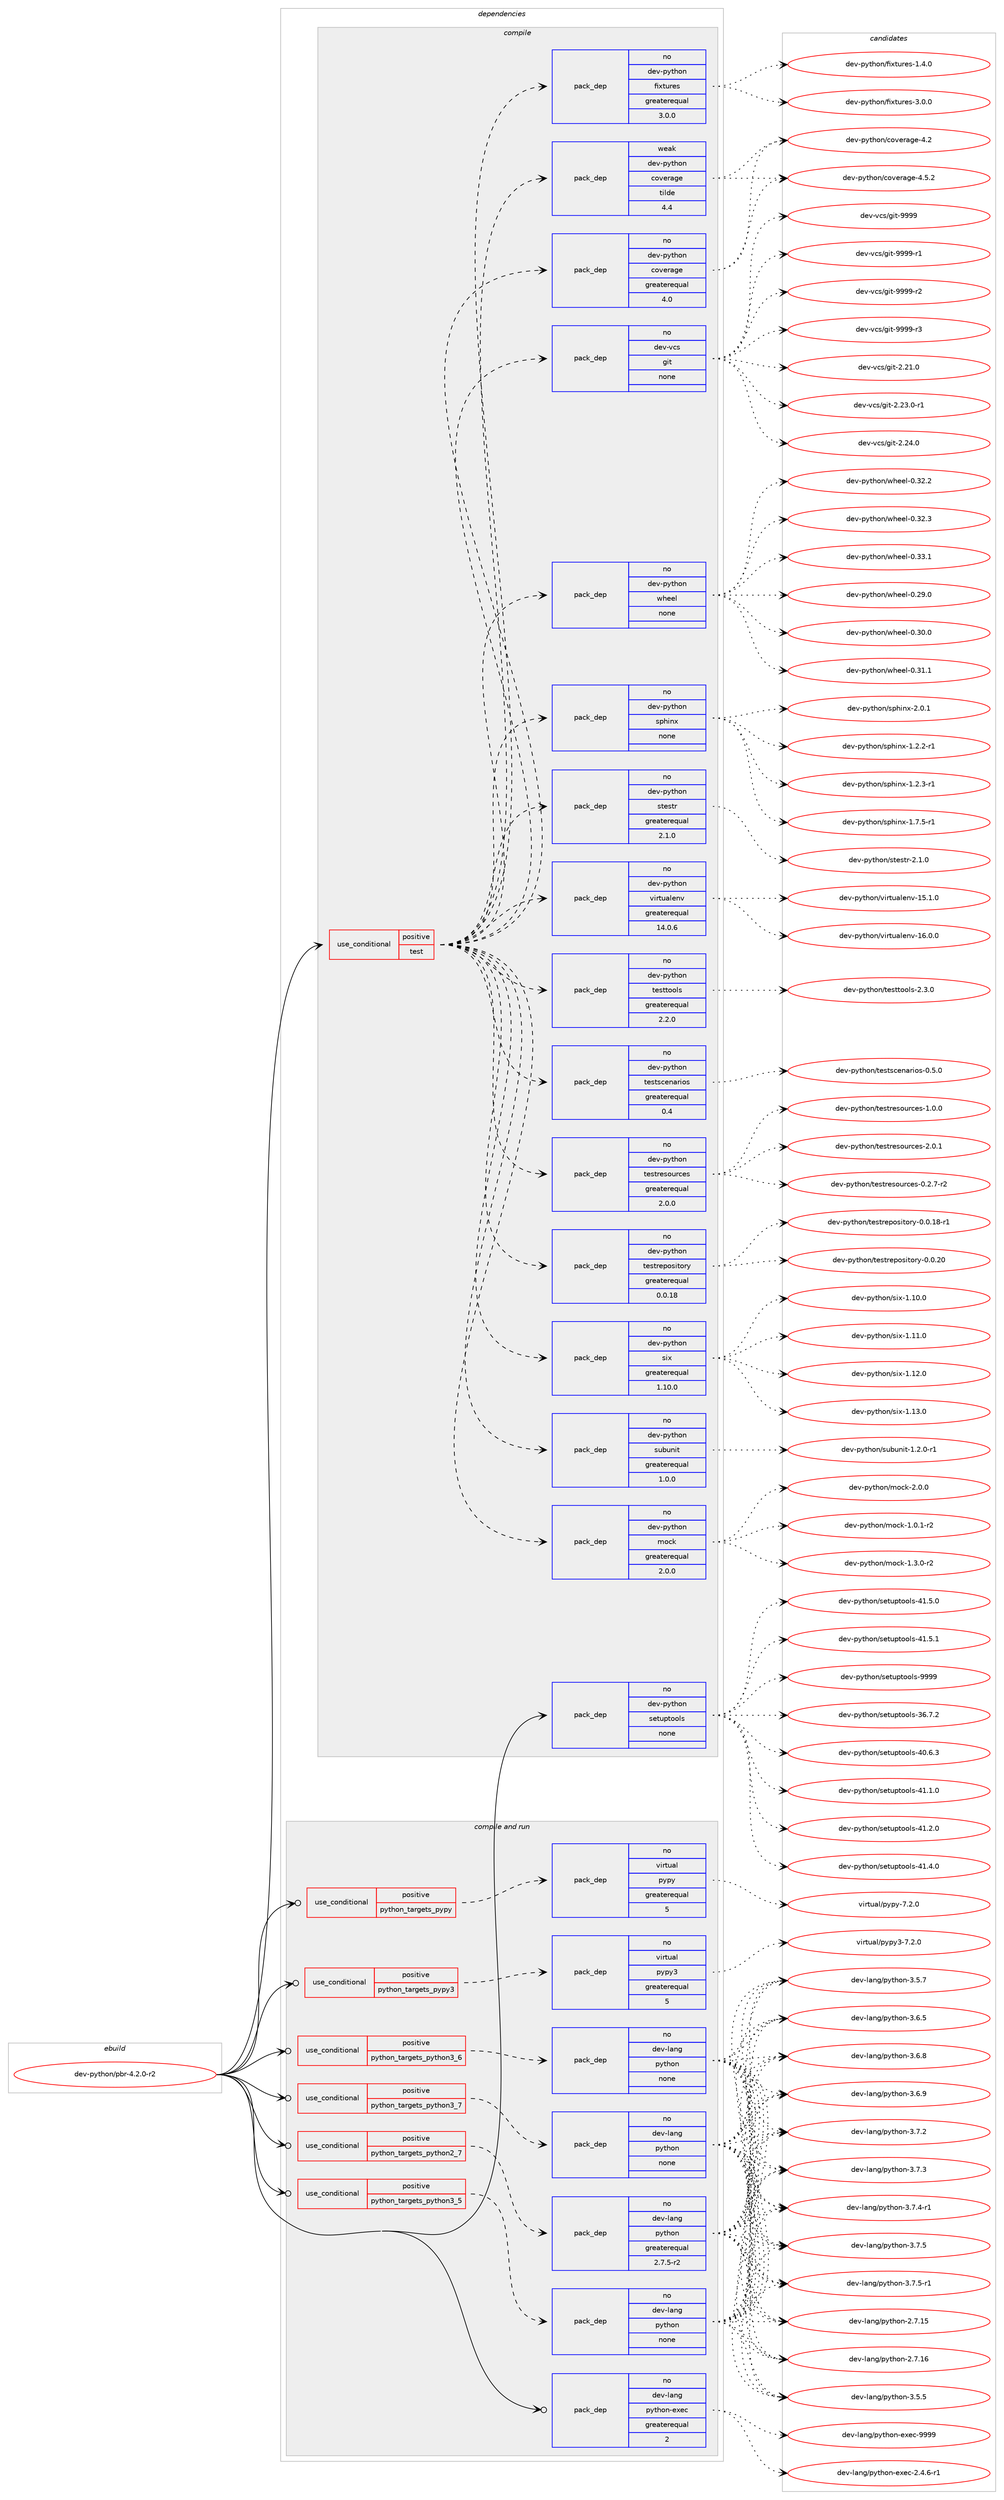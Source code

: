 digraph prolog {

# *************
# Graph options
# *************

newrank=true;
concentrate=true;
compound=true;
graph [rankdir=LR,fontname=Helvetica,fontsize=10,ranksep=1.5];#, ranksep=2.5, nodesep=0.2];
edge  [arrowhead=vee];
node  [fontname=Helvetica,fontsize=10];

# **********
# The ebuild
# **********

subgraph cluster_leftcol {
color=gray;
rank=same;
label=<<i>ebuild</i>>;
id [label="dev-python/pbr-4.2.0-r2", color=red, width=4, href="../dev-python/pbr-4.2.0-r2.svg"];
}

# ****************
# The dependencies
# ****************

subgraph cluster_midcol {
color=gray;
label=<<i>dependencies</i>>;
subgraph cluster_compile {
fillcolor="#eeeeee";
style=filled;
label=<<i>compile</i>>;
subgraph cond144282 {
dependency621305 [label=<<TABLE BORDER="0" CELLBORDER="1" CELLSPACING="0" CELLPADDING="4"><TR><TD ROWSPAN="3" CELLPADDING="10">use_conditional</TD></TR><TR><TD>positive</TD></TR><TR><TD>test</TD></TR></TABLE>>, shape=none, color=red];
subgraph pack465183 {
dependency621306 [label=<<TABLE BORDER="0" CELLBORDER="1" CELLSPACING="0" CELLPADDING="4" WIDTH="220"><TR><TD ROWSPAN="6" CELLPADDING="30">pack_dep</TD></TR><TR><TD WIDTH="110">no</TD></TR><TR><TD>dev-python</TD></TR><TR><TD>coverage</TD></TR><TR><TD>greaterequal</TD></TR><TR><TD>4.0</TD></TR></TABLE>>, shape=none, color=blue];
}
dependency621305:e -> dependency621306:w [weight=20,style="dashed",arrowhead="vee"];
subgraph pack465184 {
dependency621307 [label=<<TABLE BORDER="0" CELLBORDER="1" CELLSPACING="0" CELLPADDING="4" WIDTH="220"><TR><TD ROWSPAN="6" CELLPADDING="30">pack_dep</TD></TR><TR><TD WIDTH="110">weak</TD></TR><TR><TD>dev-python</TD></TR><TR><TD>coverage</TD></TR><TR><TD>tilde</TD></TR><TR><TD>4.4</TD></TR></TABLE>>, shape=none, color=blue];
}
dependency621305:e -> dependency621307:w [weight=20,style="dashed",arrowhead="vee"];
subgraph pack465185 {
dependency621308 [label=<<TABLE BORDER="0" CELLBORDER="1" CELLSPACING="0" CELLPADDING="4" WIDTH="220"><TR><TD ROWSPAN="6" CELLPADDING="30">pack_dep</TD></TR><TR><TD WIDTH="110">no</TD></TR><TR><TD>dev-python</TD></TR><TR><TD>fixtures</TD></TR><TR><TD>greaterequal</TD></TR><TR><TD>3.0.0</TD></TR></TABLE>>, shape=none, color=blue];
}
dependency621305:e -> dependency621308:w [weight=20,style="dashed",arrowhead="vee"];
subgraph pack465186 {
dependency621309 [label=<<TABLE BORDER="0" CELLBORDER="1" CELLSPACING="0" CELLPADDING="4" WIDTH="220"><TR><TD ROWSPAN="6" CELLPADDING="30">pack_dep</TD></TR><TR><TD WIDTH="110">no</TD></TR><TR><TD>dev-python</TD></TR><TR><TD>mock</TD></TR><TR><TD>greaterequal</TD></TR><TR><TD>2.0.0</TD></TR></TABLE>>, shape=none, color=blue];
}
dependency621305:e -> dependency621309:w [weight=20,style="dashed",arrowhead="vee"];
subgraph pack465187 {
dependency621310 [label=<<TABLE BORDER="0" CELLBORDER="1" CELLSPACING="0" CELLPADDING="4" WIDTH="220"><TR><TD ROWSPAN="6" CELLPADDING="30">pack_dep</TD></TR><TR><TD WIDTH="110">no</TD></TR><TR><TD>dev-python</TD></TR><TR><TD>subunit</TD></TR><TR><TD>greaterequal</TD></TR><TR><TD>1.0.0</TD></TR></TABLE>>, shape=none, color=blue];
}
dependency621305:e -> dependency621310:w [weight=20,style="dashed",arrowhead="vee"];
subgraph pack465188 {
dependency621311 [label=<<TABLE BORDER="0" CELLBORDER="1" CELLSPACING="0" CELLPADDING="4" WIDTH="220"><TR><TD ROWSPAN="6" CELLPADDING="30">pack_dep</TD></TR><TR><TD WIDTH="110">no</TD></TR><TR><TD>dev-python</TD></TR><TR><TD>six</TD></TR><TR><TD>greaterequal</TD></TR><TR><TD>1.10.0</TD></TR></TABLE>>, shape=none, color=blue];
}
dependency621305:e -> dependency621311:w [weight=20,style="dashed",arrowhead="vee"];
subgraph pack465189 {
dependency621312 [label=<<TABLE BORDER="0" CELLBORDER="1" CELLSPACING="0" CELLPADDING="4" WIDTH="220"><TR><TD ROWSPAN="6" CELLPADDING="30">pack_dep</TD></TR><TR><TD WIDTH="110">no</TD></TR><TR><TD>dev-python</TD></TR><TR><TD>testrepository</TD></TR><TR><TD>greaterequal</TD></TR><TR><TD>0.0.18</TD></TR></TABLE>>, shape=none, color=blue];
}
dependency621305:e -> dependency621312:w [weight=20,style="dashed",arrowhead="vee"];
subgraph pack465190 {
dependency621313 [label=<<TABLE BORDER="0" CELLBORDER="1" CELLSPACING="0" CELLPADDING="4" WIDTH="220"><TR><TD ROWSPAN="6" CELLPADDING="30">pack_dep</TD></TR><TR><TD WIDTH="110">no</TD></TR><TR><TD>dev-python</TD></TR><TR><TD>testresources</TD></TR><TR><TD>greaterequal</TD></TR><TR><TD>2.0.0</TD></TR></TABLE>>, shape=none, color=blue];
}
dependency621305:e -> dependency621313:w [weight=20,style="dashed",arrowhead="vee"];
subgraph pack465191 {
dependency621314 [label=<<TABLE BORDER="0" CELLBORDER="1" CELLSPACING="0" CELLPADDING="4" WIDTH="220"><TR><TD ROWSPAN="6" CELLPADDING="30">pack_dep</TD></TR><TR><TD WIDTH="110">no</TD></TR><TR><TD>dev-python</TD></TR><TR><TD>testscenarios</TD></TR><TR><TD>greaterequal</TD></TR><TR><TD>0.4</TD></TR></TABLE>>, shape=none, color=blue];
}
dependency621305:e -> dependency621314:w [weight=20,style="dashed",arrowhead="vee"];
subgraph pack465192 {
dependency621315 [label=<<TABLE BORDER="0" CELLBORDER="1" CELLSPACING="0" CELLPADDING="4" WIDTH="220"><TR><TD ROWSPAN="6" CELLPADDING="30">pack_dep</TD></TR><TR><TD WIDTH="110">no</TD></TR><TR><TD>dev-python</TD></TR><TR><TD>testtools</TD></TR><TR><TD>greaterequal</TD></TR><TR><TD>2.2.0</TD></TR></TABLE>>, shape=none, color=blue];
}
dependency621305:e -> dependency621315:w [weight=20,style="dashed",arrowhead="vee"];
subgraph pack465193 {
dependency621316 [label=<<TABLE BORDER="0" CELLBORDER="1" CELLSPACING="0" CELLPADDING="4" WIDTH="220"><TR><TD ROWSPAN="6" CELLPADDING="30">pack_dep</TD></TR><TR><TD WIDTH="110">no</TD></TR><TR><TD>dev-python</TD></TR><TR><TD>virtualenv</TD></TR><TR><TD>greaterequal</TD></TR><TR><TD>14.0.6</TD></TR></TABLE>>, shape=none, color=blue];
}
dependency621305:e -> dependency621316:w [weight=20,style="dashed",arrowhead="vee"];
subgraph pack465194 {
dependency621317 [label=<<TABLE BORDER="0" CELLBORDER="1" CELLSPACING="0" CELLPADDING="4" WIDTH="220"><TR><TD ROWSPAN="6" CELLPADDING="30">pack_dep</TD></TR><TR><TD WIDTH="110">no</TD></TR><TR><TD>dev-python</TD></TR><TR><TD>stestr</TD></TR><TR><TD>greaterequal</TD></TR><TR><TD>2.1.0</TD></TR></TABLE>>, shape=none, color=blue];
}
dependency621305:e -> dependency621317:w [weight=20,style="dashed",arrowhead="vee"];
subgraph pack465195 {
dependency621318 [label=<<TABLE BORDER="0" CELLBORDER="1" CELLSPACING="0" CELLPADDING="4" WIDTH="220"><TR><TD ROWSPAN="6" CELLPADDING="30">pack_dep</TD></TR><TR><TD WIDTH="110">no</TD></TR><TR><TD>dev-python</TD></TR><TR><TD>sphinx</TD></TR><TR><TD>none</TD></TR><TR><TD></TD></TR></TABLE>>, shape=none, color=blue];
}
dependency621305:e -> dependency621318:w [weight=20,style="dashed",arrowhead="vee"];
subgraph pack465196 {
dependency621319 [label=<<TABLE BORDER="0" CELLBORDER="1" CELLSPACING="0" CELLPADDING="4" WIDTH="220"><TR><TD ROWSPAN="6" CELLPADDING="30">pack_dep</TD></TR><TR><TD WIDTH="110">no</TD></TR><TR><TD>dev-python</TD></TR><TR><TD>wheel</TD></TR><TR><TD>none</TD></TR><TR><TD></TD></TR></TABLE>>, shape=none, color=blue];
}
dependency621305:e -> dependency621319:w [weight=20,style="dashed",arrowhead="vee"];
subgraph pack465197 {
dependency621320 [label=<<TABLE BORDER="0" CELLBORDER="1" CELLSPACING="0" CELLPADDING="4" WIDTH="220"><TR><TD ROWSPAN="6" CELLPADDING="30">pack_dep</TD></TR><TR><TD WIDTH="110">no</TD></TR><TR><TD>dev-vcs</TD></TR><TR><TD>git</TD></TR><TR><TD>none</TD></TR><TR><TD></TD></TR></TABLE>>, shape=none, color=blue];
}
dependency621305:e -> dependency621320:w [weight=20,style="dashed",arrowhead="vee"];
}
id:e -> dependency621305:w [weight=20,style="solid",arrowhead="vee"];
subgraph pack465198 {
dependency621321 [label=<<TABLE BORDER="0" CELLBORDER="1" CELLSPACING="0" CELLPADDING="4" WIDTH="220"><TR><TD ROWSPAN="6" CELLPADDING="30">pack_dep</TD></TR><TR><TD WIDTH="110">no</TD></TR><TR><TD>dev-python</TD></TR><TR><TD>setuptools</TD></TR><TR><TD>none</TD></TR><TR><TD></TD></TR></TABLE>>, shape=none, color=blue];
}
id:e -> dependency621321:w [weight=20,style="solid",arrowhead="vee"];
}
subgraph cluster_compileandrun {
fillcolor="#eeeeee";
style=filled;
label=<<i>compile and run</i>>;
subgraph cond144283 {
dependency621322 [label=<<TABLE BORDER="0" CELLBORDER="1" CELLSPACING="0" CELLPADDING="4"><TR><TD ROWSPAN="3" CELLPADDING="10">use_conditional</TD></TR><TR><TD>positive</TD></TR><TR><TD>python_targets_pypy</TD></TR></TABLE>>, shape=none, color=red];
subgraph pack465199 {
dependency621323 [label=<<TABLE BORDER="0" CELLBORDER="1" CELLSPACING="0" CELLPADDING="4" WIDTH="220"><TR><TD ROWSPAN="6" CELLPADDING="30">pack_dep</TD></TR><TR><TD WIDTH="110">no</TD></TR><TR><TD>virtual</TD></TR><TR><TD>pypy</TD></TR><TR><TD>greaterequal</TD></TR><TR><TD>5</TD></TR></TABLE>>, shape=none, color=blue];
}
dependency621322:e -> dependency621323:w [weight=20,style="dashed",arrowhead="vee"];
}
id:e -> dependency621322:w [weight=20,style="solid",arrowhead="odotvee"];
subgraph cond144284 {
dependency621324 [label=<<TABLE BORDER="0" CELLBORDER="1" CELLSPACING="0" CELLPADDING="4"><TR><TD ROWSPAN="3" CELLPADDING="10">use_conditional</TD></TR><TR><TD>positive</TD></TR><TR><TD>python_targets_pypy3</TD></TR></TABLE>>, shape=none, color=red];
subgraph pack465200 {
dependency621325 [label=<<TABLE BORDER="0" CELLBORDER="1" CELLSPACING="0" CELLPADDING="4" WIDTH="220"><TR><TD ROWSPAN="6" CELLPADDING="30">pack_dep</TD></TR><TR><TD WIDTH="110">no</TD></TR><TR><TD>virtual</TD></TR><TR><TD>pypy3</TD></TR><TR><TD>greaterequal</TD></TR><TR><TD>5</TD></TR></TABLE>>, shape=none, color=blue];
}
dependency621324:e -> dependency621325:w [weight=20,style="dashed",arrowhead="vee"];
}
id:e -> dependency621324:w [weight=20,style="solid",arrowhead="odotvee"];
subgraph cond144285 {
dependency621326 [label=<<TABLE BORDER="0" CELLBORDER="1" CELLSPACING="0" CELLPADDING="4"><TR><TD ROWSPAN="3" CELLPADDING="10">use_conditional</TD></TR><TR><TD>positive</TD></TR><TR><TD>python_targets_python2_7</TD></TR></TABLE>>, shape=none, color=red];
subgraph pack465201 {
dependency621327 [label=<<TABLE BORDER="0" CELLBORDER="1" CELLSPACING="0" CELLPADDING="4" WIDTH="220"><TR><TD ROWSPAN="6" CELLPADDING="30">pack_dep</TD></TR><TR><TD WIDTH="110">no</TD></TR><TR><TD>dev-lang</TD></TR><TR><TD>python</TD></TR><TR><TD>greaterequal</TD></TR><TR><TD>2.7.5-r2</TD></TR></TABLE>>, shape=none, color=blue];
}
dependency621326:e -> dependency621327:w [weight=20,style="dashed",arrowhead="vee"];
}
id:e -> dependency621326:w [weight=20,style="solid",arrowhead="odotvee"];
subgraph cond144286 {
dependency621328 [label=<<TABLE BORDER="0" CELLBORDER="1" CELLSPACING="0" CELLPADDING="4"><TR><TD ROWSPAN="3" CELLPADDING="10">use_conditional</TD></TR><TR><TD>positive</TD></TR><TR><TD>python_targets_python3_5</TD></TR></TABLE>>, shape=none, color=red];
subgraph pack465202 {
dependency621329 [label=<<TABLE BORDER="0" CELLBORDER="1" CELLSPACING="0" CELLPADDING="4" WIDTH="220"><TR><TD ROWSPAN="6" CELLPADDING="30">pack_dep</TD></TR><TR><TD WIDTH="110">no</TD></TR><TR><TD>dev-lang</TD></TR><TR><TD>python</TD></TR><TR><TD>none</TD></TR><TR><TD></TD></TR></TABLE>>, shape=none, color=blue];
}
dependency621328:e -> dependency621329:w [weight=20,style="dashed",arrowhead="vee"];
}
id:e -> dependency621328:w [weight=20,style="solid",arrowhead="odotvee"];
subgraph cond144287 {
dependency621330 [label=<<TABLE BORDER="0" CELLBORDER="1" CELLSPACING="0" CELLPADDING="4"><TR><TD ROWSPAN="3" CELLPADDING="10">use_conditional</TD></TR><TR><TD>positive</TD></TR><TR><TD>python_targets_python3_6</TD></TR></TABLE>>, shape=none, color=red];
subgraph pack465203 {
dependency621331 [label=<<TABLE BORDER="0" CELLBORDER="1" CELLSPACING="0" CELLPADDING="4" WIDTH="220"><TR><TD ROWSPAN="6" CELLPADDING="30">pack_dep</TD></TR><TR><TD WIDTH="110">no</TD></TR><TR><TD>dev-lang</TD></TR><TR><TD>python</TD></TR><TR><TD>none</TD></TR><TR><TD></TD></TR></TABLE>>, shape=none, color=blue];
}
dependency621330:e -> dependency621331:w [weight=20,style="dashed",arrowhead="vee"];
}
id:e -> dependency621330:w [weight=20,style="solid",arrowhead="odotvee"];
subgraph cond144288 {
dependency621332 [label=<<TABLE BORDER="0" CELLBORDER="1" CELLSPACING="0" CELLPADDING="4"><TR><TD ROWSPAN="3" CELLPADDING="10">use_conditional</TD></TR><TR><TD>positive</TD></TR><TR><TD>python_targets_python3_7</TD></TR></TABLE>>, shape=none, color=red];
subgraph pack465204 {
dependency621333 [label=<<TABLE BORDER="0" CELLBORDER="1" CELLSPACING="0" CELLPADDING="4" WIDTH="220"><TR><TD ROWSPAN="6" CELLPADDING="30">pack_dep</TD></TR><TR><TD WIDTH="110">no</TD></TR><TR><TD>dev-lang</TD></TR><TR><TD>python</TD></TR><TR><TD>none</TD></TR><TR><TD></TD></TR></TABLE>>, shape=none, color=blue];
}
dependency621332:e -> dependency621333:w [weight=20,style="dashed",arrowhead="vee"];
}
id:e -> dependency621332:w [weight=20,style="solid",arrowhead="odotvee"];
subgraph pack465205 {
dependency621334 [label=<<TABLE BORDER="0" CELLBORDER="1" CELLSPACING="0" CELLPADDING="4" WIDTH="220"><TR><TD ROWSPAN="6" CELLPADDING="30">pack_dep</TD></TR><TR><TD WIDTH="110">no</TD></TR><TR><TD>dev-lang</TD></TR><TR><TD>python-exec</TD></TR><TR><TD>greaterequal</TD></TR><TR><TD>2</TD></TR></TABLE>>, shape=none, color=blue];
}
id:e -> dependency621334:w [weight=20,style="solid",arrowhead="odotvee"];
}
subgraph cluster_run {
fillcolor="#eeeeee";
style=filled;
label=<<i>run</i>>;
}
}

# **************
# The candidates
# **************

subgraph cluster_choices {
rank=same;
color=gray;
label=<<i>candidates</i>>;

subgraph choice465183 {
color=black;
nodesep=1;
choice1001011184511212111610411111047991111181011149710310145524650 [label="dev-python/coverage-4.2", color=red, width=4,href="../dev-python/coverage-4.2.svg"];
choice10010111845112121116104111110479911111810111497103101455246534650 [label="dev-python/coverage-4.5.2", color=red, width=4,href="../dev-python/coverage-4.5.2.svg"];
dependency621306:e -> choice1001011184511212111610411111047991111181011149710310145524650:w [style=dotted,weight="100"];
dependency621306:e -> choice10010111845112121116104111110479911111810111497103101455246534650:w [style=dotted,weight="100"];
}
subgraph choice465184 {
color=black;
nodesep=1;
choice1001011184511212111610411111047991111181011149710310145524650 [label="dev-python/coverage-4.2", color=red, width=4,href="../dev-python/coverage-4.2.svg"];
choice10010111845112121116104111110479911111810111497103101455246534650 [label="dev-python/coverage-4.5.2", color=red, width=4,href="../dev-python/coverage-4.5.2.svg"];
dependency621307:e -> choice1001011184511212111610411111047991111181011149710310145524650:w [style=dotted,weight="100"];
dependency621307:e -> choice10010111845112121116104111110479911111810111497103101455246534650:w [style=dotted,weight="100"];
}
subgraph choice465185 {
color=black;
nodesep=1;
choice1001011184511212111610411111047102105120116117114101115454946524648 [label="dev-python/fixtures-1.4.0", color=red, width=4,href="../dev-python/fixtures-1.4.0.svg"];
choice1001011184511212111610411111047102105120116117114101115455146484648 [label="dev-python/fixtures-3.0.0", color=red, width=4,href="../dev-python/fixtures-3.0.0.svg"];
dependency621308:e -> choice1001011184511212111610411111047102105120116117114101115454946524648:w [style=dotted,weight="100"];
dependency621308:e -> choice1001011184511212111610411111047102105120116117114101115455146484648:w [style=dotted,weight="100"];
}
subgraph choice465186 {
color=black;
nodesep=1;
choice1001011184511212111610411111047109111991074549464846494511450 [label="dev-python/mock-1.0.1-r2", color=red, width=4,href="../dev-python/mock-1.0.1-r2.svg"];
choice1001011184511212111610411111047109111991074549465146484511450 [label="dev-python/mock-1.3.0-r2", color=red, width=4,href="../dev-python/mock-1.3.0-r2.svg"];
choice100101118451121211161041111104710911199107455046484648 [label="dev-python/mock-2.0.0", color=red, width=4,href="../dev-python/mock-2.0.0.svg"];
dependency621309:e -> choice1001011184511212111610411111047109111991074549464846494511450:w [style=dotted,weight="100"];
dependency621309:e -> choice1001011184511212111610411111047109111991074549465146484511450:w [style=dotted,weight="100"];
dependency621309:e -> choice100101118451121211161041111104710911199107455046484648:w [style=dotted,weight="100"];
}
subgraph choice465187 {
color=black;
nodesep=1;
choice1001011184511212111610411111047115117981171101051164549465046484511449 [label="dev-python/subunit-1.2.0-r1", color=red, width=4,href="../dev-python/subunit-1.2.0-r1.svg"];
dependency621310:e -> choice1001011184511212111610411111047115117981171101051164549465046484511449:w [style=dotted,weight="100"];
}
subgraph choice465188 {
color=black;
nodesep=1;
choice100101118451121211161041111104711510512045494649484648 [label="dev-python/six-1.10.0", color=red, width=4,href="../dev-python/six-1.10.0.svg"];
choice100101118451121211161041111104711510512045494649494648 [label="dev-python/six-1.11.0", color=red, width=4,href="../dev-python/six-1.11.0.svg"];
choice100101118451121211161041111104711510512045494649504648 [label="dev-python/six-1.12.0", color=red, width=4,href="../dev-python/six-1.12.0.svg"];
choice100101118451121211161041111104711510512045494649514648 [label="dev-python/six-1.13.0", color=red, width=4,href="../dev-python/six-1.13.0.svg"];
dependency621311:e -> choice100101118451121211161041111104711510512045494649484648:w [style=dotted,weight="100"];
dependency621311:e -> choice100101118451121211161041111104711510512045494649494648:w [style=dotted,weight="100"];
dependency621311:e -> choice100101118451121211161041111104711510512045494649504648:w [style=dotted,weight="100"];
dependency621311:e -> choice100101118451121211161041111104711510512045494649514648:w [style=dotted,weight="100"];
}
subgraph choice465189 {
color=black;
nodesep=1;
choice1001011184511212111610411111047116101115116114101112111115105116111114121454846484649564511449 [label="dev-python/testrepository-0.0.18-r1", color=red, width=4,href="../dev-python/testrepository-0.0.18-r1.svg"];
choice100101118451121211161041111104711610111511611410111211111510511611111412145484648465048 [label="dev-python/testrepository-0.0.20", color=red, width=4,href="../dev-python/testrepository-0.0.20.svg"];
dependency621312:e -> choice1001011184511212111610411111047116101115116114101112111115105116111114121454846484649564511449:w [style=dotted,weight="100"];
dependency621312:e -> choice100101118451121211161041111104711610111511611410111211111510511611111412145484648465048:w [style=dotted,weight="100"];
}
subgraph choice465190 {
color=black;
nodesep=1;
choice1001011184511212111610411111047116101115116114101115111117114991011154548465046554511450 [label="dev-python/testresources-0.2.7-r2", color=red, width=4,href="../dev-python/testresources-0.2.7-r2.svg"];
choice100101118451121211161041111104711610111511611410111511111711499101115454946484648 [label="dev-python/testresources-1.0.0", color=red, width=4,href="../dev-python/testresources-1.0.0.svg"];
choice100101118451121211161041111104711610111511611410111511111711499101115455046484649 [label="dev-python/testresources-2.0.1", color=red, width=4,href="../dev-python/testresources-2.0.1.svg"];
dependency621313:e -> choice1001011184511212111610411111047116101115116114101115111117114991011154548465046554511450:w [style=dotted,weight="100"];
dependency621313:e -> choice100101118451121211161041111104711610111511611410111511111711499101115454946484648:w [style=dotted,weight="100"];
dependency621313:e -> choice100101118451121211161041111104711610111511611410111511111711499101115455046484649:w [style=dotted,weight="100"];
}
subgraph choice465191 {
color=black;
nodesep=1;
choice10010111845112121116104111110471161011151161159910111097114105111115454846534648 [label="dev-python/testscenarios-0.5.0", color=red, width=4,href="../dev-python/testscenarios-0.5.0.svg"];
dependency621314:e -> choice10010111845112121116104111110471161011151161159910111097114105111115454846534648:w [style=dotted,weight="100"];
}
subgraph choice465192 {
color=black;
nodesep=1;
choice1001011184511212111610411111047116101115116116111111108115455046514648 [label="dev-python/testtools-2.3.0", color=red, width=4,href="../dev-python/testtools-2.3.0.svg"];
dependency621315:e -> choice1001011184511212111610411111047116101115116116111111108115455046514648:w [style=dotted,weight="100"];
}
subgraph choice465193 {
color=black;
nodesep=1;
choice10010111845112121116104111110471181051141161179710810111011845495346494648 [label="dev-python/virtualenv-15.1.0", color=red, width=4,href="../dev-python/virtualenv-15.1.0.svg"];
choice10010111845112121116104111110471181051141161179710810111011845495446484648 [label="dev-python/virtualenv-16.0.0", color=red, width=4,href="../dev-python/virtualenv-16.0.0.svg"];
dependency621316:e -> choice10010111845112121116104111110471181051141161179710810111011845495346494648:w [style=dotted,weight="100"];
dependency621316:e -> choice10010111845112121116104111110471181051141161179710810111011845495446484648:w [style=dotted,weight="100"];
}
subgraph choice465194 {
color=black;
nodesep=1;
choice1001011184511212111610411111047115116101115116114455046494648 [label="dev-python/stestr-2.1.0", color=red, width=4,href="../dev-python/stestr-2.1.0.svg"];
dependency621317:e -> choice1001011184511212111610411111047115116101115116114455046494648:w [style=dotted,weight="100"];
}
subgraph choice465195 {
color=black;
nodesep=1;
choice10010111845112121116104111110471151121041051101204549465046504511449 [label="dev-python/sphinx-1.2.2-r1", color=red, width=4,href="../dev-python/sphinx-1.2.2-r1.svg"];
choice10010111845112121116104111110471151121041051101204549465046514511449 [label="dev-python/sphinx-1.2.3-r1", color=red, width=4,href="../dev-python/sphinx-1.2.3-r1.svg"];
choice10010111845112121116104111110471151121041051101204549465546534511449 [label="dev-python/sphinx-1.7.5-r1", color=red, width=4,href="../dev-python/sphinx-1.7.5-r1.svg"];
choice1001011184511212111610411111047115112104105110120455046484649 [label="dev-python/sphinx-2.0.1", color=red, width=4,href="../dev-python/sphinx-2.0.1.svg"];
dependency621318:e -> choice10010111845112121116104111110471151121041051101204549465046504511449:w [style=dotted,weight="100"];
dependency621318:e -> choice10010111845112121116104111110471151121041051101204549465046514511449:w [style=dotted,weight="100"];
dependency621318:e -> choice10010111845112121116104111110471151121041051101204549465546534511449:w [style=dotted,weight="100"];
dependency621318:e -> choice1001011184511212111610411111047115112104105110120455046484649:w [style=dotted,weight="100"];
}
subgraph choice465196 {
color=black;
nodesep=1;
choice100101118451121211161041111104711910410110110845484650574648 [label="dev-python/wheel-0.29.0", color=red, width=4,href="../dev-python/wheel-0.29.0.svg"];
choice100101118451121211161041111104711910410110110845484651484648 [label="dev-python/wheel-0.30.0", color=red, width=4,href="../dev-python/wheel-0.30.0.svg"];
choice100101118451121211161041111104711910410110110845484651494649 [label="dev-python/wheel-0.31.1", color=red, width=4,href="../dev-python/wheel-0.31.1.svg"];
choice100101118451121211161041111104711910410110110845484651504650 [label="dev-python/wheel-0.32.2", color=red, width=4,href="../dev-python/wheel-0.32.2.svg"];
choice100101118451121211161041111104711910410110110845484651504651 [label="dev-python/wheel-0.32.3", color=red, width=4,href="../dev-python/wheel-0.32.3.svg"];
choice100101118451121211161041111104711910410110110845484651514649 [label="dev-python/wheel-0.33.1", color=red, width=4,href="../dev-python/wheel-0.33.1.svg"];
dependency621319:e -> choice100101118451121211161041111104711910410110110845484650574648:w [style=dotted,weight="100"];
dependency621319:e -> choice100101118451121211161041111104711910410110110845484651484648:w [style=dotted,weight="100"];
dependency621319:e -> choice100101118451121211161041111104711910410110110845484651494649:w [style=dotted,weight="100"];
dependency621319:e -> choice100101118451121211161041111104711910410110110845484651504650:w [style=dotted,weight="100"];
dependency621319:e -> choice100101118451121211161041111104711910410110110845484651504651:w [style=dotted,weight="100"];
dependency621319:e -> choice100101118451121211161041111104711910410110110845484651514649:w [style=dotted,weight="100"];
}
subgraph choice465197 {
color=black;
nodesep=1;
choice10010111845118991154710310511645504650494648 [label="dev-vcs/git-2.21.0", color=red, width=4,href="../dev-vcs/git-2.21.0.svg"];
choice100101118451189911547103105116455046505146484511449 [label="dev-vcs/git-2.23.0-r1", color=red, width=4,href="../dev-vcs/git-2.23.0-r1.svg"];
choice10010111845118991154710310511645504650524648 [label="dev-vcs/git-2.24.0", color=red, width=4,href="../dev-vcs/git-2.24.0.svg"];
choice1001011184511899115471031051164557575757 [label="dev-vcs/git-9999", color=red, width=4,href="../dev-vcs/git-9999.svg"];
choice10010111845118991154710310511645575757574511449 [label="dev-vcs/git-9999-r1", color=red, width=4,href="../dev-vcs/git-9999-r1.svg"];
choice10010111845118991154710310511645575757574511450 [label="dev-vcs/git-9999-r2", color=red, width=4,href="../dev-vcs/git-9999-r2.svg"];
choice10010111845118991154710310511645575757574511451 [label="dev-vcs/git-9999-r3", color=red, width=4,href="../dev-vcs/git-9999-r3.svg"];
dependency621320:e -> choice10010111845118991154710310511645504650494648:w [style=dotted,weight="100"];
dependency621320:e -> choice100101118451189911547103105116455046505146484511449:w [style=dotted,weight="100"];
dependency621320:e -> choice10010111845118991154710310511645504650524648:w [style=dotted,weight="100"];
dependency621320:e -> choice1001011184511899115471031051164557575757:w [style=dotted,weight="100"];
dependency621320:e -> choice10010111845118991154710310511645575757574511449:w [style=dotted,weight="100"];
dependency621320:e -> choice10010111845118991154710310511645575757574511450:w [style=dotted,weight="100"];
dependency621320:e -> choice10010111845118991154710310511645575757574511451:w [style=dotted,weight="100"];
}
subgraph choice465198 {
color=black;
nodesep=1;
choice100101118451121211161041111104711510111611711211611111110811545515446554650 [label="dev-python/setuptools-36.7.2", color=red, width=4,href="../dev-python/setuptools-36.7.2.svg"];
choice100101118451121211161041111104711510111611711211611111110811545524846544651 [label="dev-python/setuptools-40.6.3", color=red, width=4,href="../dev-python/setuptools-40.6.3.svg"];
choice100101118451121211161041111104711510111611711211611111110811545524946494648 [label="dev-python/setuptools-41.1.0", color=red, width=4,href="../dev-python/setuptools-41.1.0.svg"];
choice100101118451121211161041111104711510111611711211611111110811545524946504648 [label="dev-python/setuptools-41.2.0", color=red, width=4,href="../dev-python/setuptools-41.2.0.svg"];
choice100101118451121211161041111104711510111611711211611111110811545524946524648 [label="dev-python/setuptools-41.4.0", color=red, width=4,href="../dev-python/setuptools-41.4.0.svg"];
choice100101118451121211161041111104711510111611711211611111110811545524946534648 [label="dev-python/setuptools-41.5.0", color=red, width=4,href="../dev-python/setuptools-41.5.0.svg"];
choice100101118451121211161041111104711510111611711211611111110811545524946534649 [label="dev-python/setuptools-41.5.1", color=red, width=4,href="../dev-python/setuptools-41.5.1.svg"];
choice10010111845112121116104111110471151011161171121161111111081154557575757 [label="dev-python/setuptools-9999", color=red, width=4,href="../dev-python/setuptools-9999.svg"];
dependency621321:e -> choice100101118451121211161041111104711510111611711211611111110811545515446554650:w [style=dotted,weight="100"];
dependency621321:e -> choice100101118451121211161041111104711510111611711211611111110811545524846544651:w [style=dotted,weight="100"];
dependency621321:e -> choice100101118451121211161041111104711510111611711211611111110811545524946494648:w [style=dotted,weight="100"];
dependency621321:e -> choice100101118451121211161041111104711510111611711211611111110811545524946504648:w [style=dotted,weight="100"];
dependency621321:e -> choice100101118451121211161041111104711510111611711211611111110811545524946524648:w [style=dotted,weight="100"];
dependency621321:e -> choice100101118451121211161041111104711510111611711211611111110811545524946534648:w [style=dotted,weight="100"];
dependency621321:e -> choice100101118451121211161041111104711510111611711211611111110811545524946534649:w [style=dotted,weight="100"];
dependency621321:e -> choice10010111845112121116104111110471151011161171121161111111081154557575757:w [style=dotted,weight="100"];
}
subgraph choice465199 {
color=black;
nodesep=1;
choice1181051141161179710847112121112121455546504648 [label="virtual/pypy-7.2.0", color=red, width=4,href="../virtual/pypy-7.2.0.svg"];
dependency621323:e -> choice1181051141161179710847112121112121455546504648:w [style=dotted,weight="100"];
}
subgraph choice465200 {
color=black;
nodesep=1;
choice118105114116117971084711212111212151455546504648 [label="virtual/pypy3-7.2.0", color=red, width=4,href="../virtual/pypy3-7.2.0.svg"];
dependency621325:e -> choice118105114116117971084711212111212151455546504648:w [style=dotted,weight="100"];
}
subgraph choice465201 {
color=black;
nodesep=1;
choice10010111845108971101034711212111610411111045504655464953 [label="dev-lang/python-2.7.15", color=red, width=4,href="../dev-lang/python-2.7.15.svg"];
choice10010111845108971101034711212111610411111045504655464954 [label="dev-lang/python-2.7.16", color=red, width=4,href="../dev-lang/python-2.7.16.svg"];
choice100101118451089711010347112121116104111110455146534653 [label="dev-lang/python-3.5.5", color=red, width=4,href="../dev-lang/python-3.5.5.svg"];
choice100101118451089711010347112121116104111110455146534655 [label="dev-lang/python-3.5.7", color=red, width=4,href="../dev-lang/python-3.5.7.svg"];
choice100101118451089711010347112121116104111110455146544653 [label="dev-lang/python-3.6.5", color=red, width=4,href="../dev-lang/python-3.6.5.svg"];
choice100101118451089711010347112121116104111110455146544656 [label="dev-lang/python-3.6.8", color=red, width=4,href="../dev-lang/python-3.6.8.svg"];
choice100101118451089711010347112121116104111110455146544657 [label="dev-lang/python-3.6.9", color=red, width=4,href="../dev-lang/python-3.6.9.svg"];
choice100101118451089711010347112121116104111110455146554650 [label="dev-lang/python-3.7.2", color=red, width=4,href="../dev-lang/python-3.7.2.svg"];
choice100101118451089711010347112121116104111110455146554651 [label="dev-lang/python-3.7.3", color=red, width=4,href="../dev-lang/python-3.7.3.svg"];
choice1001011184510897110103471121211161041111104551465546524511449 [label="dev-lang/python-3.7.4-r1", color=red, width=4,href="../dev-lang/python-3.7.4-r1.svg"];
choice100101118451089711010347112121116104111110455146554653 [label="dev-lang/python-3.7.5", color=red, width=4,href="../dev-lang/python-3.7.5.svg"];
choice1001011184510897110103471121211161041111104551465546534511449 [label="dev-lang/python-3.7.5-r1", color=red, width=4,href="../dev-lang/python-3.7.5-r1.svg"];
dependency621327:e -> choice10010111845108971101034711212111610411111045504655464953:w [style=dotted,weight="100"];
dependency621327:e -> choice10010111845108971101034711212111610411111045504655464954:w [style=dotted,weight="100"];
dependency621327:e -> choice100101118451089711010347112121116104111110455146534653:w [style=dotted,weight="100"];
dependency621327:e -> choice100101118451089711010347112121116104111110455146534655:w [style=dotted,weight="100"];
dependency621327:e -> choice100101118451089711010347112121116104111110455146544653:w [style=dotted,weight="100"];
dependency621327:e -> choice100101118451089711010347112121116104111110455146544656:w [style=dotted,weight="100"];
dependency621327:e -> choice100101118451089711010347112121116104111110455146544657:w [style=dotted,weight="100"];
dependency621327:e -> choice100101118451089711010347112121116104111110455146554650:w [style=dotted,weight="100"];
dependency621327:e -> choice100101118451089711010347112121116104111110455146554651:w [style=dotted,weight="100"];
dependency621327:e -> choice1001011184510897110103471121211161041111104551465546524511449:w [style=dotted,weight="100"];
dependency621327:e -> choice100101118451089711010347112121116104111110455146554653:w [style=dotted,weight="100"];
dependency621327:e -> choice1001011184510897110103471121211161041111104551465546534511449:w [style=dotted,weight="100"];
}
subgraph choice465202 {
color=black;
nodesep=1;
choice10010111845108971101034711212111610411111045504655464953 [label="dev-lang/python-2.7.15", color=red, width=4,href="../dev-lang/python-2.7.15.svg"];
choice10010111845108971101034711212111610411111045504655464954 [label="dev-lang/python-2.7.16", color=red, width=4,href="../dev-lang/python-2.7.16.svg"];
choice100101118451089711010347112121116104111110455146534653 [label="dev-lang/python-3.5.5", color=red, width=4,href="../dev-lang/python-3.5.5.svg"];
choice100101118451089711010347112121116104111110455146534655 [label="dev-lang/python-3.5.7", color=red, width=4,href="../dev-lang/python-3.5.7.svg"];
choice100101118451089711010347112121116104111110455146544653 [label="dev-lang/python-3.6.5", color=red, width=4,href="../dev-lang/python-3.6.5.svg"];
choice100101118451089711010347112121116104111110455146544656 [label="dev-lang/python-3.6.8", color=red, width=4,href="../dev-lang/python-3.6.8.svg"];
choice100101118451089711010347112121116104111110455146544657 [label="dev-lang/python-3.6.9", color=red, width=4,href="../dev-lang/python-3.6.9.svg"];
choice100101118451089711010347112121116104111110455146554650 [label="dev-lang/python-3.7.2", color=red, width=4,href="../dev-lang/python-3.7.2.svg"];
choice100101118451089711010347112121116104111110455146554651 [label="dev-lang/python-3.7.3", color=red, width=4,href="../dev-lang/python-3.7.3.svg"];
choice1001011184510897110103471121211161041111104551465546524511449 [label="dev-lang/python-3.7.4-r1", color=red, width=4,href="../dev-lang/python-3.7.4-r1.svg"];
choice100101118451089711010347112121116104111110455146554653 [label="dev-lang/python-3.7.5", color=red, width=4,href="../dev-lang/python-3.7.5.svg"];
choice1001011184510897110103471121211161041111104551465546534511449 [label="dev-lang/python-3.7.5-r1", color=red, width=4,href="../dev-lang/python-3.7.5-r1.svg"];
dependency621329:e -> choice10010111845108971101034711212111610411111045504655464953:w [style=dotted,weight="100"];
dependency621329:e -> choice10010111845108971101034711212111610411111045504655464954:w [style=dotted,weight="100"];
dependency621329:e -> choice100101118451089711010347112121116104111110455146534653:w [style=dotted,weight="100"];
dependency621329:e -> choice100101118451089711010347112121116104111110455146534655:w [style=dotted,weight="100"];
dependency621329:e -> choice100101118451089711010347112121116104111110455146544653:w [style=dotted,weight="100"];
dependency621329:e -> choice100101118451089711010347112121116104111110455146544656:w [style=dotted,weight="100"];
dependency621329:e -> choice100101118451089711010347112121116104111110455146544657:w [style=dotted,weight="100"];
dependency621329:e -> choice100101118451089711010347112121116104111110455146554650:w [style=dotted,weight="100"];
dependency621329:e -> choice100101118451089711010347112121116104111110455146554651:w [style=dotted,weight="100"];
dependency621329:e -> choice1001011184510897110103471121211161041111104551465546524511449:w [style=dotted,weight="100"];
dependency621329:e -> choice100101118451089711010347112121116104111110455146554653:w [style=dotted,weight="100"];
dependency621329:e -> choice1001011184510897110103471121211161041111104551465546534511449:w [style=dotted,weight="100"];
}
subgraph choice465203 {
color=black;
nodesep=1;
choice10010111845108971101034711212111610411111045504655464953 [label="dev-lang/python-2.7.15", color=red, width=4,href="../dev-lang/python-2.7.15.svg"];
choice10010111845108971101034711212111610411111045504655464954 [label="dev-lang/python-2.7.16", color=red, width=4,href="../dev-lang/python-2.7.16.svg"];
choice100101118451089711010347112121116104111110455146534653 [label="dev-lang/python-3.5.5", color=red, width=4,href="../dev-lang/python-3.5.5.svg"];
choice100101118451089711010347112121116104111110455146534655 [label="dev-lang/python-3.5.7", color=red, width=4,href="../dev-lang/python-3.5.7.svg"];
choice100101118451089711010347112121116104111110455146544653 [label="dev-lang/python-3.6.5", color=red, width=4,href="../dev-lang/python-3.6.5.svg"];
choice100101118451089711010347112121116104111110455146544656 [label="dev-lang/python-3.6.8", color=red, width=4,href="../dev-lang/python-3.6.8.svg"];
choice100101118451089711010347112121116104111110455146544657 [label="dev-lang/python-3.6.9", color=red, width=4,href="../dev-lang/python-3.6.9.svg"];
choice100101118451089711010347112121116104111110455146554650 [label="dev-lang/python-3.7.2", color=red, width=4,href="../dev-lang/python-3.7.2.svg"];
choice100101118451089711010347112121116104111110455146554651 [label="dev-lang/python-3.7.3", color=red, width=4,href="../dev-lang/python-3.7.3.svg"];
choice1001011184510897110103471121211161041111104551465546524511449 [label="dev-lang/python-3.7.4-r1", color=red, width=4,href="../dev-lang/python-3.7.4-r1.svg"];
choice100101118451089711010347112121116104111110455146554653 [label="dev-lang/python-3.7.5", color=red, width=4,href="../dev-lang/python-3.7.5.svg"];
choice1001011184510897110103471121211161041111104551465546534511449 [label="dev-lang/python-3.7.5-r1", color=red, width=4,href="../dev-lang/python-3.7.5-r1.svg"];
dependency621331:e -> choice10010111845108971101034711212111610411111045504655464953:w [style=dotted,weight="100"];
dependency621331:e -> choice10010111845108971101034711212111610411111045504655464954:w [style=dotted,weight="100"];
dependency621331:e -> choice100101118451089711010347112121116104111110455146534653:w [style=dotted,weight="100"];
dependency621331:e -> choice100101118451089711010347112121116104111110455146534655:w [style=dotted,weight="100"];
dependency621331:e -> choice100101118451089711010347112121116104111110455146544653:w [style=dotted,weight="100"];
dependency621331:e -> choice100101118451089711010347112121116104111110455146544656:w [style=dotted,weight="100"];
dependency621331:e -> choice100101118451089711010347112121116104111110455146544657:w [style=dotted,weight="100"];
dependency621331:e -> choice100101118451089711010347112121116104111110455146554650:w [style=dotted,weight="100"];
dependency621331:e -> choice100101118451089711010347112121116104111110455146554651:w [style=dotted,weight="100"];
dependency621331:e -> choice1001011184510897110103471121211161041111104551465546524511449:w [style=dotted,weight="100"];
dependency621331:e -> choice100101118451089711010347112121116104111110455146554653:w [style=dotted,weight="100"];
dependency621331:e -> choice1001011184510897110103471121211161041111104551465546534511449:w [style=dotted,weight="100"];
}
subgraph choice465204 {
color=black;
nodesep=1;
choice10010111845108971101034711212111610411111045504655464953 [label="dev-lang/python-2.7.15", color=red, width=4,href="../dev-lang/python-2.7.15.svg"];
choice10010111845108971101034711212111610411111045504655464954 [label="dev-lang/python-2.7.16", color=red, width=4,href="../dev-lang/python-2.7.16.svg"];
choice100101118451089711010347112121116104111110455146534653 [label="dev-lang/python-3.5.5", color=red, width=4,href="../dev-lang/python-3.5.5.svg"];
choice100101118451089711010347112121116104111110455146534655 [label="dev-lang/python-3.5.7", color=red, width=4,href="../dev-lang/python-3.5.7.svg"];
choice100101118451089711010347112121116104111110455146544653 [label="dev-lang/python-3.6.5", color=red, width=4,href="../dev-lang/python-3.6.5.svg"];
choice100101118451089711010347112121116104111110455146544656 [label="dev-lang/python-3.6.8", color=red, width=4,href="../dev-lang/python-3.6.8.svg"];
choice100101118451089711010347112121116104111110455146544657 [label="dev-lang/python-3.6.9", color=red, width=4,href="../dev-lang/python-3.6.9.svg"];
choice100101118451089711010347112121116104111110455146554650 [label="dev-lang/python-3.7.2", color=red, width=4,href="../dev-lang/python-3.7.2.svg"];
choice100101118451089711010347112121116104111110455146554651 [label="dev-lang/python-3.7.3", color=red, width=4,href="../dev-lang/python-3.7.3.svg"];
choice1001011184510897110103471121211161041111104551465546524511449 [label="dev-lang/python-3.7.4-r1", color=red, width=4,href="../dev-lang/python-3.7.4-r1.svg"];
choice100101118451089711010347112121116104111110455146554653 [label="dev-lang/python-3.7.5", color=red, width=4,href="../dev-lang/python-3.7.5.svg"];
choice1001011184510897110103471121211161041111104551465546534511449 [label="dev-lang/python-3.7.5-r1", color=red, width=4,href="../dev-lang/python-3.7.5-r1.svg"];
dependency621333:e -> choice10010111845108971101034711212111610411111045504655464953:w [style=dotted,weight="100"];
dependency621333:e -> choice10010111845108971101034711212111610411111045504655464954:w [style=dotted,weight="100"];
dependency621333:e -> choice100101118451089711010347112121116104111110455146534653:w [style=dotted,weight="100"];
dependency621333:e -> choice100101118451089711010347112121116104111110455146534655:w [style=dotted,weight="100"];
dependency621333:e -> choice100101118451089711010347112121116104111110455146544653:w [style=dotted,weight="100"];
dependency621333:e -> choice100101118451089711010347112121116104111110455146544656:w [style=dotted,weight="100"];
dependency621333:e -> choice100101118451089711010347112121116104111110455146544657:w [style=dotted,weight="100"];
dependency621333:e -> choice100101118451089711010347112121116104111110455146554650:w [style=dotted,weight="100"];
dependency621333:e -> choice100101118451089711010347112121116104111110455146554651:w [style=dotted,weight="100"];
dependency621333:e -> choice1001011184510897110103471121211161041111104551465546524511449:w [style=dotted,weight="100"];
dependency621333:e -> choice100101118451089711010347112121116104111110455146554653:w [style=dotted,weight="100"];
dependency621333:e -> choice1001011184510897110103471121211161041111104551465546534511449:w [style=dotted,weight="100"];
}
subgraph choice465205 {
color=black;
nodesep=1;
choice10010111845108971101034711212111610411111045101120101994550465246544511449 [label="dev-lang/python-exec-2.4.6-r1", color=red, width=4,href="../dev-lang/python-exec-2.4.6-r1.svg"];
choice10010111845108971101034711212111610411111045101120101994557575757 [label="dev-lang/python-exec-9999", color=red, width=4,href="../dev-lang/python-exec-9999.svg"];
dependency621334:e -> choice10010111845108971101034711212111610411111045101120101994550465246544511449:w [style=dotted,weight="100"];
dependency621334:e -> choice10010111845108971101034711212111610411111045101120101994557575757:w [style=dotted,weight="100"];
}
}

}
